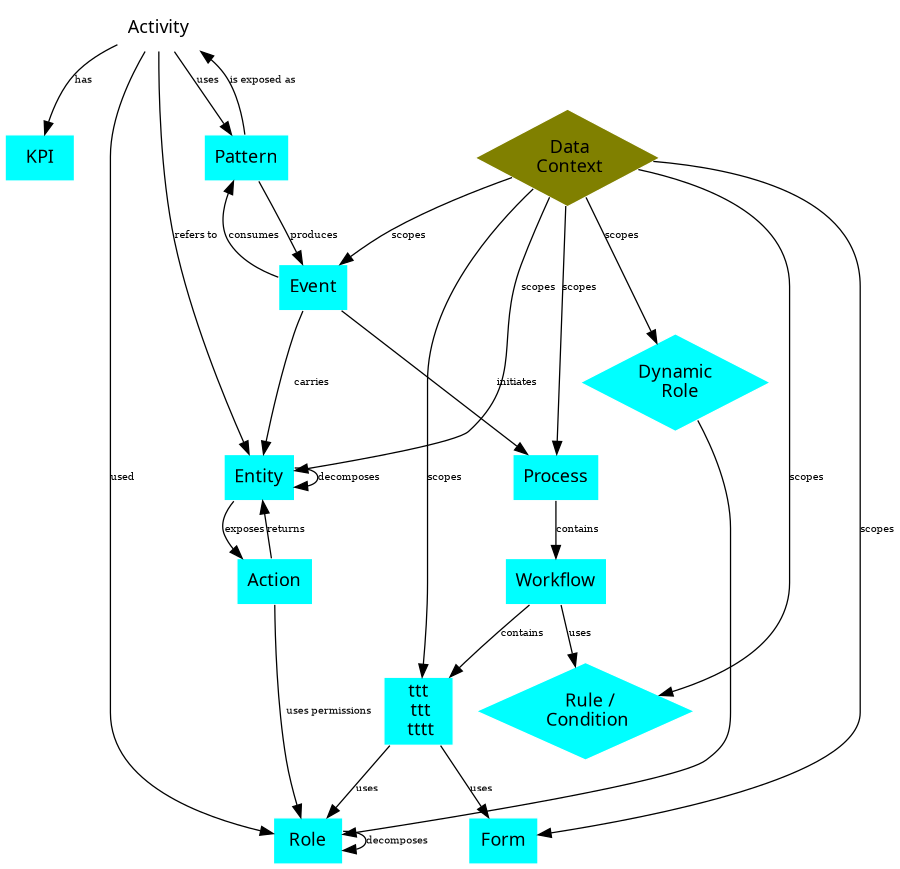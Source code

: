 digraph abstract {

graph [  fontname = "Helvetica-Oblique",
                        fontsize = 36,
                        size = "6,6" ];
node [   shape = diamond,
                        sides = 4,
                        distortion = "0.0",
                        orientation = "0.0",
                        skew = "0.0",
                        color = white,
                        style = filled,
                        fontname = "Helvetica-Outline" ];

  DynamicRole [label="Dynamic\n  Role" fillcolor=Cyan]               
  DataContext [label=" Data\n Context" fillcolor=Olive ]
  RuleCondition [label="  Rule /\n Condition" fillcolor=Cyan]
  Activity [ shape=Box  ]
  KPI [ shape=Box fillcolor=Cyan ]
  Role [ shape=Box fillcolor=Cyan  ]
  Form [ shape=Box fillcolor=Cyan  ]
  Task [ shape=Ellipse fillcolor=Cyan label="ttt\n ttt\n tttt" ]
  Event [ shape=Box fillcolor=Cyan  ]
  Entity [ shape=Box fillcolor=Cyan ]
  Workflow [ shape=Box fillcolor=Cyan ]
  Process [ shape=Box  fillcolor=Cyan ]
  Pattern [ shape=Box fillcolor=Cyan ]
  Action[shape=Box  fillcolor=Cyan ]
  Activity -> Pattern [label ="uses"  fontsize=8 ]
  Activity -> KPI [label ="has" fontsize=8 ]
  Activity -> Role [label ="used" fontsize=8 ]
  Activity -> Entity [label ="refers to"  fontsize=8 ]
  Pattern -> Activity [label = "is exposed as"  fontsize=8 ]
  Pattern -> Event [label = "produces"  fontsize=8 ]
  Event -> Pattern [label = "consumes" fontsize=8  ]
  Event -> Entity [label = "carries" fontsize=8  ]
  Event -> Process [label = "initiates" fontsize=8 ]
  Entity -> Action [label = "exposes" fontsize=8 ]
  Entity -> Entity [label = "decomposes" fontsize=8]
  Role -> Role [label = "decomposes" fontsize=8  ]
  DynamicRole -> Role
  DataContext -> DynamicRole [label = "scopes" fontsize=8 ]
  DataContext -> Process [label = "scopes" fontsize=8 ]
  DataContext -> Task [label = "scopes" fontsize=8 ]
  DataContext -> RuleCondition [label = "scopes" fontsize=8 ]
  DataContext -> Entity [label = "scopes" fontsize=8 ]
  DataContext -> Event [label = "scopes" fontsize=8 ]
  DataContext -> Form [label = "scopes" fontsize=8 ]
  Action -> Entity [label = "returns" fontsize=8 ]
  Action -> Role [label = "uses permissions" fontsize=8 ]
  Process -> Workflow [label = "contains" fontsize=8 ]
  Workflow -> Task [label = "contains" fontsize=8 ]
  Workflow -> RuleCondition [label = "uses" fontsize=8 ]
  Task -> Role [label = "uses" fontsize=8 ]
  Task -> Form [label = "uses" fontsize=8 ]
  }


  

  